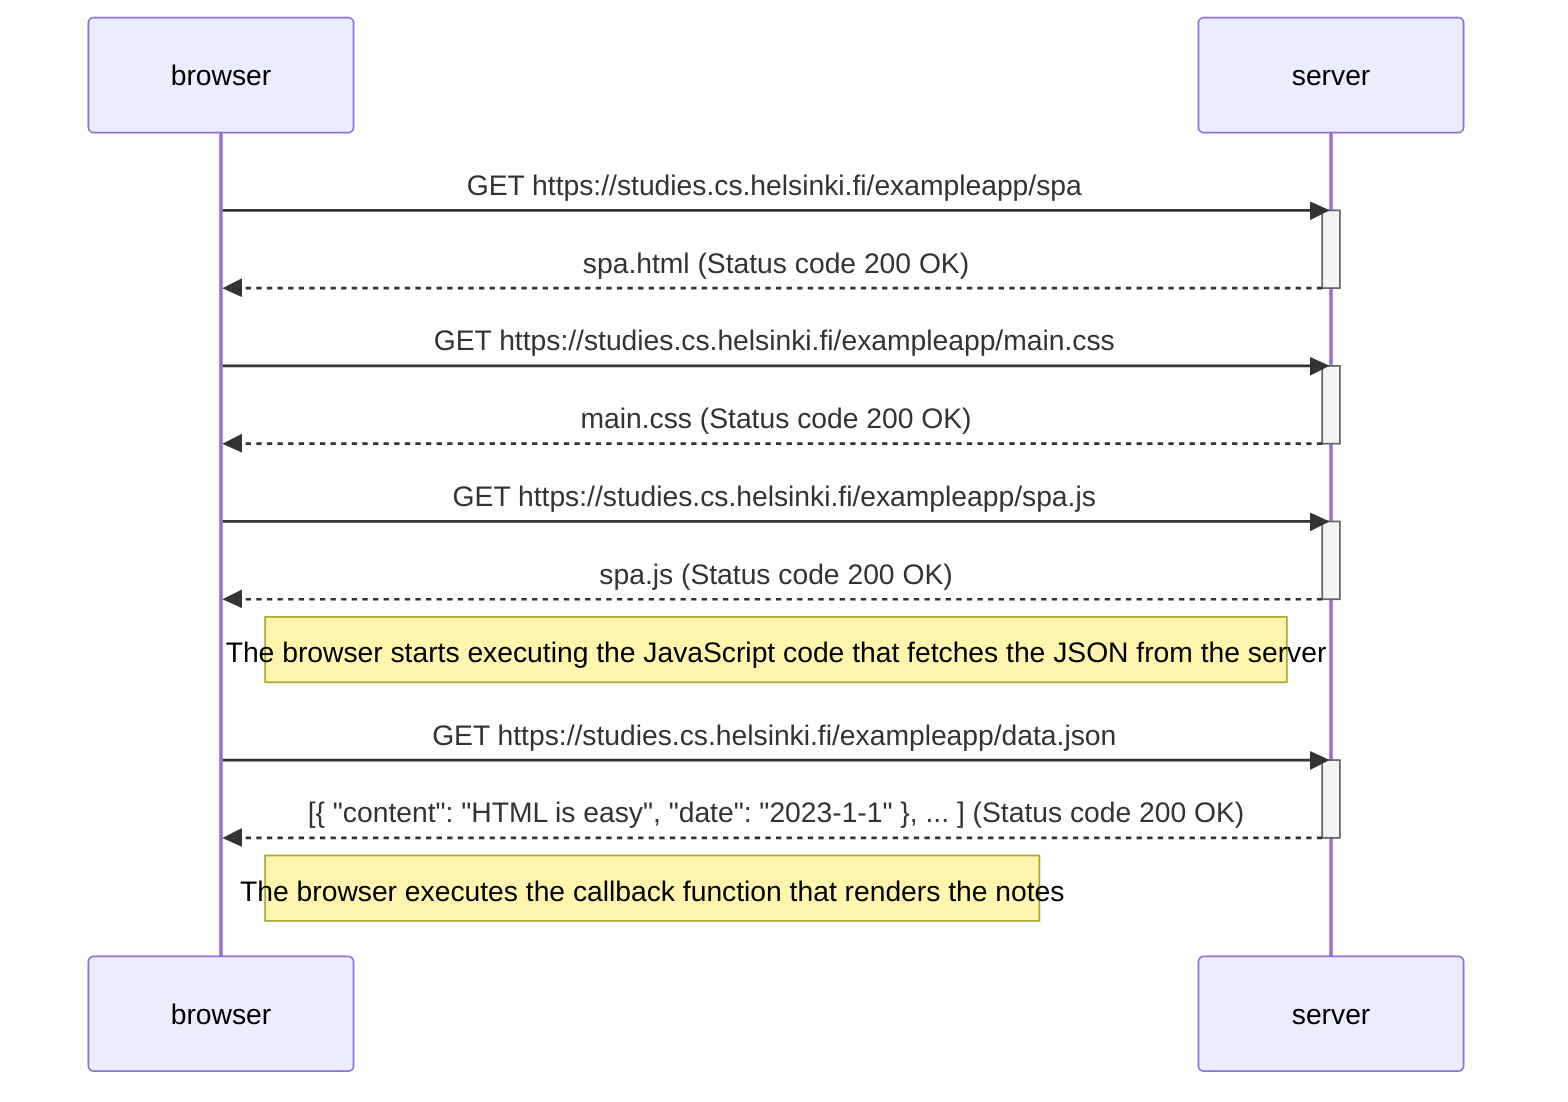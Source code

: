 sequenceDiagram
    participant browser
    participant server

    browser->>server: GET https://studies.cs.helsinki.fi/exampleapp/spa
    activate server
    server-->>browser: spa.html (Status code 200 OK)
    deactivate server

    browser->>server: GET https://studies.cs.helsinki.fi/exampleapp/main.css
    activate server
    server-->>browser: main.css (Status code 200 OK)
    deactivate server

    browser->>server: GET https://studies.cs.helsinki.fi/exampleapp/spa.js
    activate server
    server-->>browser: spa.js (Status code 200 OK)
    deactivate server

    Note right of browser: The browser starts executing the JavaScript code that fetches the JSON from the server

    browser->>server: GET https://studies.cs.helsinki.fi/exampleapp/data.json
    activate server
    server-->>browser: [{ "content": "HTML is easy", "date": "2023-1-1" }, ... ] (Status code 200 OK)
    deactivate server

    Note right of browser: The browser executes the callback function that renders the notes